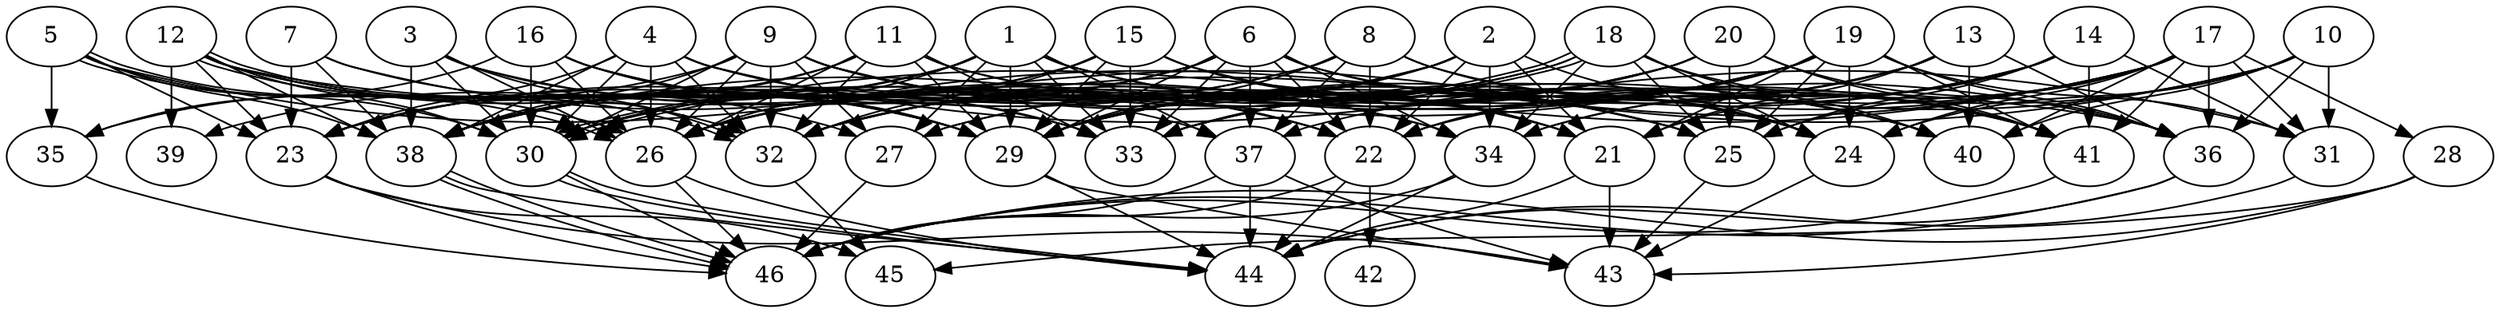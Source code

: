 // DAG (tier=3-complex, mode=compute, n=46, ccr=0.485, fat=0.739, density=0.682, regular=0.238, jump=0.209, mindata=1048576, maxdata=16777216)
// DAG automatically generated by daggen at Sun Aug 24 16:33:34 2025
// /home/ermia/Project/Environments/daggen/bin/daggen --dot --ccr 0.485 --fat 0.739 --regular 0.238 --density 0.682 --jump 0.209 --mindata 1048576 --maxdata 16777216 -n 46 
digraph G {
  1 [size="4537548354661686784", alpha="0.19", expect_size="2268774177330843392"]
  1 -> 23 [size ="1554752961773568"]
  1 -> 24 [size ="1554752961773568"]
  1 -> 26 [size ="1554752961773568"]
  1 -> 27 [size ="1554752961773568"]
  1 -> 29 [size ="1554752961773568"]
  1 -> 33 [size ="1554752961773568"]
  1 -> 36 [size ="1554752961773568"]
  1 -> 37 [size ="1554752961773568"]
  1 -> 38 [size ="1554752961773568"]
  1 -> 39 [size ="1554752961773568"]
  1 -> 41 [size ="1554752961773568"]
  2 [size="199874036074938976", alpha="0.01", expect_size="99937018037469488"]
  2 -> 21 [size ="85577525362688"]
  2 -> 22 [size ="85577525362688"]
  2 -> 24 [size ="85577525362688"]
  2 -> 26 [size ="85577525362688"]
  2 -> 29 [size ="85577525362688"]
  2 -> 32 [size ="85577525362688"]
  2 -> 34 [size ="85577525362688"]
  2 -> 38 [size ="85577525362688"]
  3 [size="587274560565462171648", alpha="0.13", expect_size="293637280282731085824"]
  3 -> 22 [size ="561027452239872"]
  3 -> 26 [size ="561027452239872"]
  3 -> 29 [size ="561027452239872"]
  3 -> 30 [size ="561027452239872"]
  3 -> 32 [size ="561027452239872"]
  3 -> 38 [size ="561027452239872"]
  4 [size="2077083696589963264000", alpha="0.18", expect_size="1038541848294981632000"]
  4 -> 22 [size ="1302344813772800"]
  4 -> 23 [size ="1302344813772800"]
  4 -> 25 [size ="1302344813772800"]
  4 -> 26 [size ="1302344813772800"]
  4 -> 30 [size ="1302344813772800"]
  4 -> 31 [size ="1302344813772800"]
  4 -> 32 [size ="1302344813772800"]
  4 -> 38 [size ="1302344813772800"]
  5 [size="1645039447862218", alpha="0.10", expect_size="822519723931109"]
  5 -> 23 [size ="31799610703872"]
  5 -> 25 [size ="31799610703872"]
  5 -> 26 [size ="31799610703872"]
  5 -> 26 [size ="31799610703872"]
  5 -> 30 [size ="31799610703872"]
  5 -> 35 [size ="31799610703872"]
  5 -> 38 [size ="31799610703872"]
  6 [size="491946029961110848", alpha="0.18", expect_size="245973014980555424"]
  6 -> 22 [size ="388003327377408"]
  6 -> 23 [size ="388003327377408"]
  6 -> 24 [size ="388003327377408"]
  6 -> 29 [size ="388003327377408"]
  6 -> 30 [size ="388003327377408"]
  6 -> 33 [size ="388003327377408"]
  6 -> 34 [size ="388003327377408"]
  6 -> 37 [size ="388003327377408"]
  6 -> 38 [size ="388003327377408"]
  6 -> 41 [size ="388003327377408"]
  7 [size="33927765146915076", alpha="0.19", expect_size="16963882573457538"]
  7 -> 23 [size ="908882868174848"]
  7 -> 29 [size ="908882868174848"]
  7 -> 34 [size ="908882868174848"]
  7 -> 38 [size ="908882868174848"]
  8 [size="271282273805334624", alpha="0.00", expect_size="135641136902667312"]
  8 -> 22 [size ="143499689197568"]
  8 -> 23 [size ="143499689197568"]
  8 -> 24 [size ="143499689197568"]
  8 -> 29 [size ="143499689197568"]
  8 -> 37 [size ="143499689197568"]
  8 -> 38 [size ="143499689197568"]
  8 -> 40 [size ="143499689197568"]
  9 [size="2285381714415451136", alpha="0.14", expect_size="1142690857207725568"]
  9 -> 21 [size ="824993499840512"]
  9 -> 22 [size ="824993499840512"]
  9 -> 26 [size ="824993499840512"]
  9 -> 27 [size ="824993499840512"]
  9 -> 30 [size ="824993499840512"]
  9 -> 32 [size ="824993499840512"]
  9 -> 34 [size ="824993499840512"]
  9 -> 35 [size ="824993499840512"]
  9 -> 38 [size ="824993499840512"]
  9 -> 40 [size ="824993499840512"]
  10 [size="1988469486344492032", alpha="0.04", expect_size="994234743172246016"]
  10 -> 22 [size ="1289416324677632"]
  10 -> 24 [size ="1289416324677632"]
  10 -> 26 [size ="1289416324677632"]
  10 -> 31 [size ="1289416324677632"]
  10 -> 33 [size ="1289416324677632"]
  10 -> 36 [size ="1289416324677632"]
  10 -> 40 [size ="1289416324677632"]
  11 [size="4353633714875621376", alpha="0.12", expect_size="2176816857437810688"]
  11 -> 21 [size ="1722110623875072"]
  11 -> 23 [size ="1722110623875072"]
  11 -> 25 [size ="1722110623875072"]
  11 -> 26 [size ="1722110623875072"]
  11 -> 29 [size ="1722110623875072"]
  11 -> 32 [size ="1722110623875072"]
  11 -> 33 [size ="1722110623875072"]
  11 -> 38 [size ="1722110623875072"]
  12 [size="711293450194193024", alpha="0.07", expect_size="355646725097096512"]
  12 -> 23 [size ="257552755458048"]
  12 -> 27 [size ="257552755458048"]
  12 -> 29 [size ="257552755458048"]
  12 -> 30 [size ="257552755458048"]
  12 -> 32 [size ="257552755458048"]
  12 -> 32 [size ="257552755458048"]
  12 -> 33 [size ="257552755458048"]
  12 -> 36 [size ="257552755458048"]
  12 -> 38 [size ="257552755458048"]
  12 -> 39 [size ="257552755458048"]
  13 [size="2020592272782565310464", alpha="0.02", expect_size="1010296136391282655232"]
  13 -> 21 [size ="1278622803427328"]
  13 -> 22 [size ="1278622803427328"]
  13 -> 29 [size ="1278622803427328"]
  13 -> 33 [size ="1278622803427328"]
  13 -> 36 [size ="1278622803427328"]
  13 -> 40 [size ="1278622803427328"]
  14 [size="1572191832259475712", alpha="0.06", expect_size="786095916129737856"]
  14 -> 21 [size ="1098615187570688"]
  14 -> 25 [size ="1098615187570688"]
  14 -> 29 [size ="1098615187570688"]
  14 -> 31 [size ="1098615187570688"]
  14 -> 33 [size ="1098615187570688"]
  14 -> 34 [size ="1098615187570688"]
  14 -> 41 [size ="1098615187570688"]
  15 [size="116250941348666880", alpha="0.03", expect_size="58125470674333440"]
  15 -> 21 [size ="1946273020116992"]
  15 -> 29 [size ="1946273020116992"]
  15 -> 30 [size ="1946273020116992"]
  15 -> 32 [size ="1946273020116992"]
  15 -> 33 [size ="1946273020116992"]
  15 -> 38 [size ="1946273020116992"]
  15 -> 40 [size ="1946273020116992"]
  16 [size="902314445842864896", alpha="0.03", expect_size="451157222921432448"]
  16 -> 26 [size ="746747382988800"]
  16 -> 29 [size ="746747382988800"]
  16 -> 30 [size ="746747382988800"]
  16 -> 33 [size ="746747382988800"]
  16 -> 35 [size ="746747382988800"]
  16 -> 37 [size ="746747382988800"]
  17 [size="113497753478437312", alpha="0.20", expect_size="56748876739218656"]
  17 -> 24 [size ="188392373485568"]
  17 -> 25 [size ="188392373485568"]
  17 -> 28 [size ="188392373485568"]
  17 -> 29 [size ="188392373485568"]
  17 -> 30 [size ="188392373485568"]
  17 -> 31 [size ="188392373485568"]
  17 -> 32 [size ="188392373485568"]
  17 -> 34 [size ="188392373485568"]
  17 -> 36 [size ="188392373485568"]
  17 -> 37 [size ="188392373485568"]
  17 -> 40 [size ="188392373485568"]
  17 -> 41 [size ="188392373485568"]
  18 [size="1400298163067802112", alpha="0.08", expect_size="700149081533901056"]
  18 -> 24 [size ="728185608077312"]
  18 -> 25 [size ="728185608077312"]
  18 -> 26 [size ="728185608077312"]
  18 -> 30 [size ="728185608077312"]
  18 -> 30 [size ="728185608077312"]
  18 -> 32 [size ="728185608077312"]
  18 -> 34 [size ="728185608077312"]
  18 -> 40 [size ="728185608077312"]
  18 -> 41 [size ="728185608077312"]
  19 [size="402946758540607356928", alpha="0.14", expect_size="201473379270303678464"]
  19 -> 21 [size ="436437203812352"]
  19 -> 22 [size ="436437203812352"]
  19 -> 24 [size ="436437203812352"]
  19 -> 25 [size ="436437203812352"]
  19 -> 26 [size ="436437203812352"]
  19 -> 27 [size ="436437203812352"]
  19 -> 31 [size ="436437203812352"]
  19 -> 32 [size ="436437203812352"]
  19 -> 36 [size ="436437203812352"]
  19 -> 38 [size ="436437203812352"]
  19 -> 41 [size ="436437203812352"]
  20 [size="13418317356641136", alpha="0.15", expect_size="6709158678320568"]
  20 -> 25 [size ="8916763148288"]
  20 -> 26 [size ="8916763148288"]
  20 -> 27 [size ="8916763148288"]
  20 -> 32 [size ="8916763148288"]
  20 -> 33 [size ="8916763148288"]
  20 -> 36 [size ="8916763148288"]
  20 -> 41 [size ="8916763148288"]
  21 [size="3015703015884268240896", alpha="0.11", expect_size="1507851507942134120448"]
  21 -> 43 [size ="1669868864667648"]
  21 -> 44 [size ="1669868864667648"]
  22 [size="14149177046555060", alpha="0.04", expect_size="7074588523277530"]
  22 -> 42 [size ="250994701107200"]
  22 -> 44 [size ="250994701107200"]
  22 -> 46 [size ="250994701107200"]
  23 [size="2424942108734390272000", alpha="0.07", expect_size="1212471054367195136000"]
  23 -> 43 [size ="1443968004915200"]
  23 -> 45 [size ="1443968004915200"]
  23 -> 46 [size ="1443968004915200"]
  24 [size="12941684768809418", alpha="0.12", expect_size="6470842384404709"]
  24 -> 43 [size ="363969697021952"]
  25 [size="1108908135442114674688", alpha="0.03", expect_size="554454067721057337344"]
  25 -> 43 [size ="857078038003712"]
  26 [size="4599534741252701696", alpha="0.06", expect_size="2299767370626350848"]
  26 -> 44 [size ="1874122476879872"]
  26 -> 46 [size ="1874122476879872"]
  27 [size="60685931775711128", alpha="0.16", expect_size="30342965887855564"]
  27 -> 46 [size ="1554067822215168"]
  28 [size="13064216772608000000", alpha="0.19", expect_size="6532108386304000000"]
  28 -> 43 [size ="44375736320000"]
  28 -> 45 [size ="44375736320000"]
  28 -> 46 [size ="44375736320000"]
  29 [size="62660518503733024", alpha="0.05", expect_size="31330259251866512"]
  29 -> 43 [size ="2029430062972928"]
  29 -> 44 [size ="2029430062972928"]
  30 [size="5448014385376992", alpha="0.01", expect_size="2724007192688496"]
  30 -> 44 [size ="227351711449088"]
  30 -> 44 [size ="227351711449088"]
  30 -> 46 [size ="227351711449088"]
  31 [size="717583740536100608", alpha="0.14", expect_size="358791870268050304"]
  31 -> 44 [size ="303804545236992"]
  32 [size="13638638374760092", alpha="0.18", expect_size="6819319187380046"]
  32 -> 45 [size ="243616257671168"]
  33 [size="6104866461067488", alpha="0.01", expect_size="3052433230533744"]
  34 [size="1850306464574820096", alpha="0.09", expect_size="925153232287410048"]
  34 -> 44 [size ="1025568137019392"]
  34 -> 46 [size ="1025568137019392"]
  35 [size="68862146024518728", alpha="0.04", expect_size="34431073012259364"]
  35 -> 46 [size ="54333223731200"]
  36 [size="28905416687015712", alpha="0.08", expect_size="14452708343507856"]
  36 -> 44 [size ="519696419913728"]
  36 -> 46 [size ="519696419913728"]
  37 [size="8513737877459213", alpha="0.11", expect_size="4256868938729606"]
  37 -> 43 [size ="209631322308608"]
  37 -> 44 [size ="209631322308608"]
  37 -> 46 [size ="209631322308608"]
  38 [size="1013415893305002880", alpha="0.04", expect_size="506707946652501440"]
  38 -> 44 [size ="1726680947228672"]
  38 -> 46 [size ="1726680947228672"]
  38 -> 46 [size ="1726680947228672"]
  39 [size="5219991630999150592", alpha="0.03", expect_size="2609995815499575296"]
  40 [size="1369784844689166848", alpha="0.00", expect_size="684892422344583424"]
  41 [size="267331480298895", alpha="0.14", expect_size="133665740149447"]
  41 -> 46 [size ="26638226030592"]
  42 [size="1056759653366446948352", alpha="0.14", expect_size="528379826683223474176"]
  43 [size="2708014445905889280", alpha="0.06", expect_size="1354007222952944640"]
  44 [size="18435682858685508", alpha="0.12", expect_size="9217841429342754"]
  45 [size="964598959517231742976", alpha="0.09", expect_size="482299479758615871488"]
  46 [size="376402079371623399424", alpha="0.05", expect_size="188201039685811699712"]
}